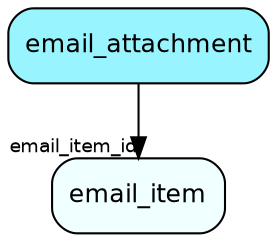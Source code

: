digraph email_attachment  {
node [shape = box style="rounded, filled" fontname = "Helvetica" fontsize = "12" ]
edge [fontname = "Helvetica" fontsize = "9"]

email_attachment[fillcolor = "cadetblue1"]
email_item[fillcolor = "azure1"]
email_attachment -> email_item [headlabel = "email_item_id"]
}

